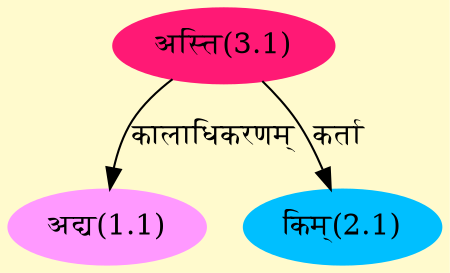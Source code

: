 digraph G{
rankdir=BT;
 compound=true;
 bgcolor="lemonchiffon1";
Node1_1 [style=filled, color="#FF99FF" label = "अद्य(1.1)"]
Node3_1 [style=filled, color="#FF1975" label = "अस्ति(3.1)"]
Node2_1 [style=filled, color="#00BFFF" label = "किम्(2.1)"]
/* Start of Relations section */

Node1_1 -> Node3_1 [  label="कालाधिकरणम्"  dir="back" ]
Node2_1 -> Node3_1 [  label="कर्ता"  dir="back" ]
}
